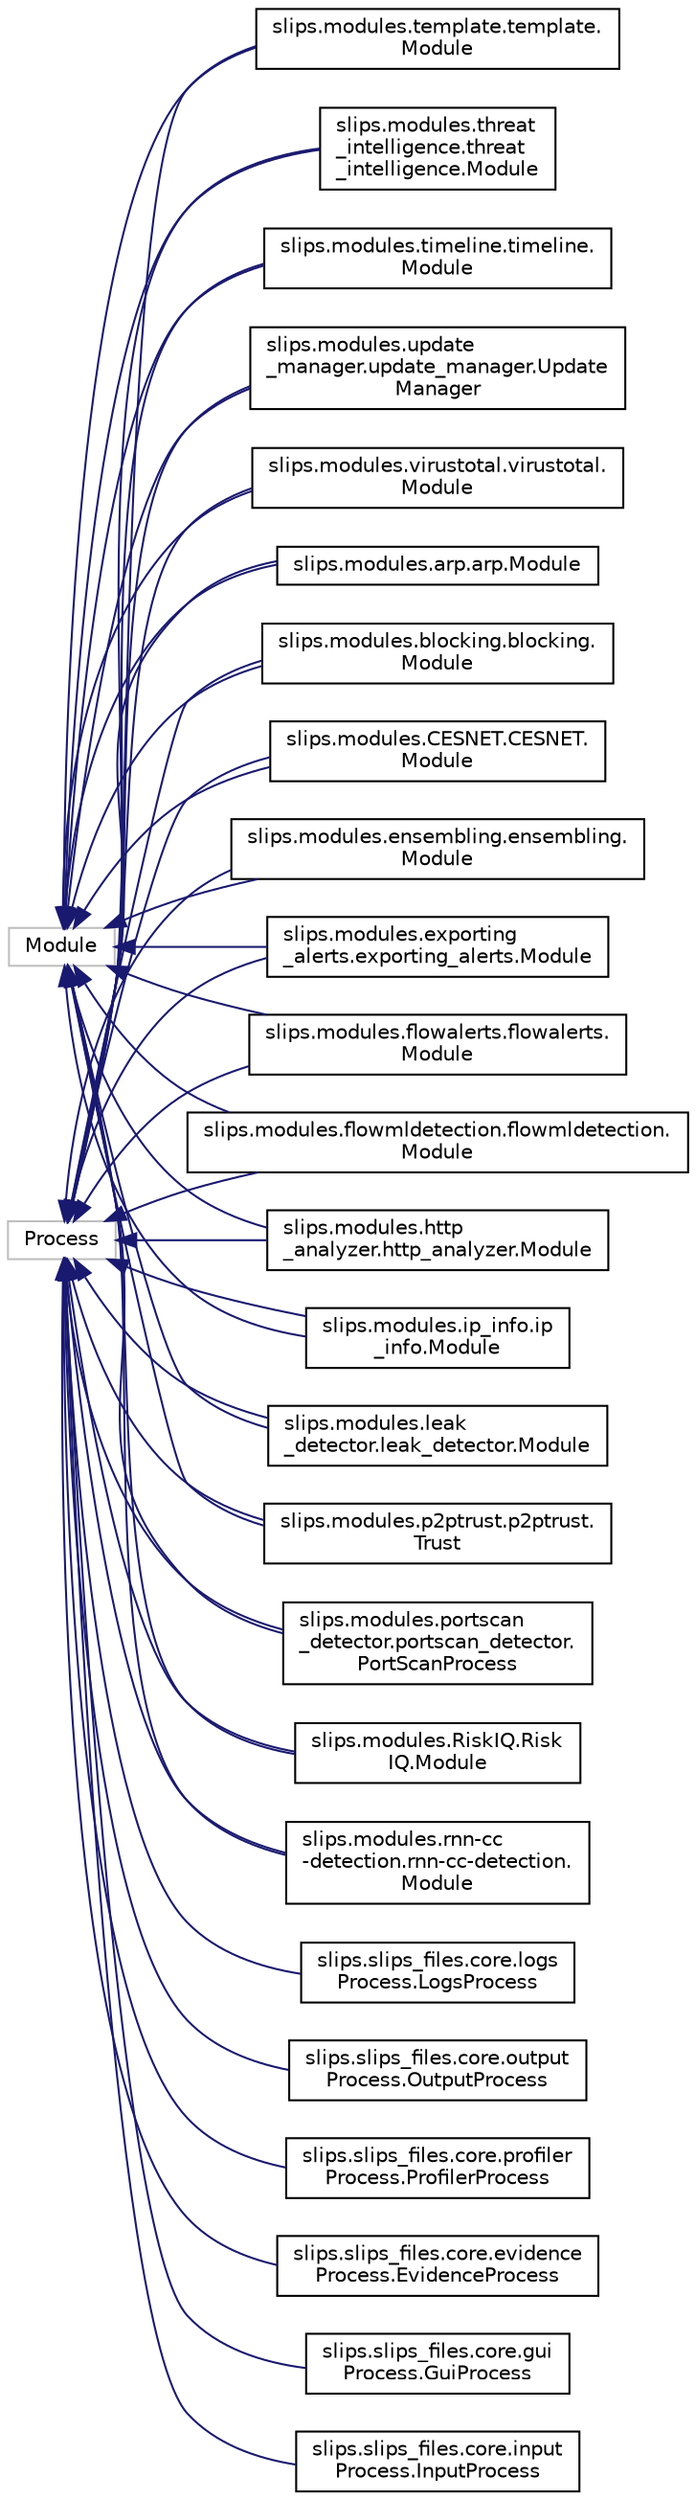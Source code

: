 digraph "Graphical Class Hierarchy"
{
 // LATEX_PDF_SIZE
  edge [fontname="Helvetica",fontsize="10",labelfontname="Helvetica",labelfontsize="10"];
  node [fontname="Helvetica",fontsize="10",shape=record];
  rankdir="LR";
  Node54 [label="Module",height=0.2,width=0.4,color="grey75", fillcolor="white", style="filled",tooltip=" "];
  Node54 -> Node0 [dir="back",color="midnightblue",fontsize="10",style="solid",fontname="Helvetica"];
  Node0 [label="slips.modules.arp.arp.Module",height=0.2,width=0.4,color="black", fillcolor="white", style="filled",URL="$da/d7b/classslips_1_1modules_1_1arp_1_1arp_1_1Module.html",tooltip=" "];
  Node54 -> Node9 [dir="back",color="midnightblue",fontsize="10",style="solid",fontname="Helvetica"];
  Node9 [label="slips.modules.blocking.blocking.\lModule",height=0.2,width=0.4,color="black", fillcolor="white", style="filled",URL="$d4/dc7/classslips_1_1modules_1_1blocking_1_1blocking_1_1Module.html",tooltip=" "];
  Node54 -> Node10 [dir="back",color="midnightblue",fontsize="10",style="solid",fontname="Helvetica"];
  Node10 [label="slips.modules.CESNET.CESNET.\lModule",height=0.2,width=0.4,color="black", fillcolor="white", style="filled",URL="$d8/d9e/classslips_1_1modules_1_1CESNET_1_1CESNET_1_1Module.html",tooltip=" "];
  Node54 -> Node11 [dir="back",color="midnightblue",fontsize="10",style="solid",fontname="Helvetica"];
  Node11 [label="slips.modules.ensembling.ensembling.\lModule",height=0.2,width=0.4,color="black", fillcolor="white", style="filled",URL="$d3/d3c/classslips_1_1modules_1_1ensembling_1_1ensembling_1_1Module.html",tooltip=" "];
  Node54 -> Node12 [dir="back",color="midnightblue",fontsize="10",style="solid",fontname="Helvetica"];
  Node12 [label="slips.modules.exporting\l_alerts.exporting_alerts.Module",height=0.2,width=0.4,color="black", fillcolor="white", style="filled",URL="$d6/d1c/classslips_1_1modules_1_1exporting__alerts_1_1exporting__alerts_1_1Module.html",tooltip=" "];
  Node54 -> Node13 [dir="back",color="midnightblue",fontsize="10",style="solid",fontname="Helvetica"];
  Node13 [label="slips.modules.flowalerts.flowalerts.\lModule",height=0.2,width=0.4,color="black", fillcolor="white", style="filled",URL="$d8/d05/classslips_1_1modules_1_1flowalerts_1_1flowalerts_1_1Module.html",tooltip=" "];
  Node54 -> Node14 [dir="back",color="midnightblue",fontsize="10",style="solid",fontname="Helvetica"];
  Node14 [label="slips.modules.flowmldetection.flowmldetection.\lModule",height=0.2,width=0.4,color="black", fillcolor="white", style="filled",URL="$df/de5/classslips_1_1modules_1_1flowmldetection_1_1flowmldetection_1_1Module.html",tooltip=" "];
  Node54 -> Node15 [dir="back",color="midnightblue",fontsize="10",style="solid",fontname="Helvetica"];
  Node15 [label="slips.modules.http\l_analyzer.http_analyzer.Module",height=0.2,width=0.4,color="black", fillcolor="white", style="filled",URL="$de/d5b/classslips_1_1modules_1_1http__analyzer_1_1http__analyzer_1_1Module.html",tooltip=" "];
  Node54 -> Node16 [dir="back",color="midnightblue",fontsize="10",style="solid",fontname="Helvetica"];
  Node16 [label="slips.modules.ip_info.ip\l_info.Module",height=0.2,width=0.4,color="black", fillcolor="white", style="filled",URL="$d8/d46/classslips_1_1modules_1_1ip__info_1_1ip__info_1_1Module.html",tooltip=" "];
  Node54 -> Node17 [dir="back",color="midnightblue",fontsize="10",style="solid",fontname="Helvetica"];
  Node17 [label="slips.modules.leak\l_detector.leak_detector.Module",height=0.2,width=0.4,color="black", fillcolor="white", style="filled",URL="$d8/d58/classslips_1_1modules_1_1leak__detector_1_1leak__detector_1_1Module.html",tooltip=" "];
  Node54 -> Node18 [dir="back",color="midnightblue",fontsize="10",style="solid",fontname="Helvetica"];
  Node18 [label="slips.modules.p2ptrust.p2ptrust.\lTrust",height=0.2,width=0.4,color="black", fillcolor="white", style="filled",URL="$dd/d72/classslips_1_1modules_1_1p2ptrust_1_1p2ptrust_1_1Trust.html",tooltip=" "];
  Node54 -> Node19 [dir="back",color="midnightblue",fontsize="10",style="solid",fontname="Helvetica"];
  Node19 [label="slips.modules.portscan\l_detector.portscan_detector.\lPortScanProcess",height=0.2,width=0.4,color="black", fillcolor="white", style="filled",URL="$d8/d87/classslips_1_1modules_1_1portscan__detector_1_1portscan__detector_1_1PortScanProcess.html",tooltip=" "];
  Node54 -> Node20 [dir="back",color="midnightblue",fontsize="10",style="solid",fontname="Helvetica"];
  Node20 [label="slips.modules.RiskIQ.Risk\lIQ.Module",height=0.2,width=0.4,color="black", fillcolor="white", style="filled",URL="$d8/d90/classslips_1_1modules_1_1RiskIQ_1_1RiskIQ_1_1Module.html",tooltip=" "];
  Node54 -> Node21 [dir="back",color="midnightblue",fontsize="10",style="solid",fontname="Helvetica"];
  Node21 [label="slips.modules.rnn-cc\l-detection.rnn-cc-detection.\lModule",height=0.2,width=0.4,color="black", fillcolor="white", style="filled",URL="$de/d1a/classslips_1_1modules_1_1rnn-cc-detection_1_1rnn-cc-detection_1_1Module.html",tooltip=" "];
  Node54 -> Node22 [dir="back",color="midnightblue",fontsize="10",style="solid",fontname="Helvetica"];
  Node22 [label="slips.modules.template.template.\lModule",height=0.2,width=0.4,color="black", fillcolor="white", style="filled",URL="$d5/d8b/classslips_1_1modules_1_1template_1_1template_1_1Module.html",tooltip=" "];
  Node54 -> Node23 [dir="back",color="midnightblue",fontsize="10",style="solid",fontname="Helvetica"];
  Node23 [label="slips.modules.threat\l_intelligence.threat\l_intelligence.Module",height=0.2,width=0.4,color="black", fillcolor="white", style="filled",URL="$d4/d5c/classslips_1_1modules_1_1threat__intelligence_1_1threat__intelligence_1_1Module.html",tooltip=" "];
  Node54 -> Node24 [dir="back",color="midnightblue",fontsize="10",style="solid",fontname="Helvetica"];
  Node24 [label="slips.modules.timeline.timeline.\lModule",height=0.2,width=0.4,color="black", fillcolor="white", style="filled",URL="$d6/d9c/classslips_1_1modules_1_1timeline_1_1timeline_1_1Module.html",tooltip=" "];
  Node54 -> Node25 [dir="back",color="midnightblue",fontsize="10",style="solid",fontname="Helvetica"];
  Node25 [label="slips.modules.update\l_manager.update_manager.Update\lManager",height=0.2,width=0.4,color="black", fillcolor="white", style="filled",URL="$d8/d37/classslips_1_1modules_1_1update__manager_1_1update__manager_1_1UpdateManager.html",tooltip=" "];
  Node54 -> Node26 [dir="back",color="midnightblue",fontsize="10",style="solid",fontname="Helvetica"];
  Node26 [label="slips.modules.virustotal.virustotal.\lModule",height=0.2,width=0.4,color="black", fillcolor="white", style="filled",URL="$dd/d6a/classslips_1_1modules_1_1virustotal_1_1virustotal_1_1Module.html",tooltip=" "];
  Node7 [label="Process",height=0.2,width=0.4,color="grey75", fillcolor="white", style="filled",tooltip=" "];
  Node7 -> Node0 [dir="back",color="midnightblue",fontsize="10",style="solid",fontname="Helvetica"];
  Node7 -> Node9 [dir="back",color="midnightblue",fontsize="10",style="solid",fontname="Helvetica"];
  Node7 -> Node10 [dir="back",color="midnightblue",fontsize="10",style="solid",fontname="Helvetica"];
  Node7 -> Node11 [dir="back",color="midnightblue",fontsize="10",style="solid",fontname="Helvetica"];
  Node7 -> Node12 [dir="back",color="midnightblue",fontsize="10",style="solid",fontname="Helvetica"];
  Node7 -> Node13 [dir="back",color="midnightblue",fontsize="10",style="solid",fontname="Helvetica"];
  Node7 -> Node14 [dir="back",color="midnightblue",fontsize="10",style="solid",fontname="Helvetica"];
  Node7 -> Node15 [dir="back",color="midnightblue",fontsize="10",style="solid",fontname="Helvetica"];
  Node7 -> Node16 [dir="back",color="midnightblue",fontsize="10",style="solid",fontname="Helvetica"];
  Node7 -> Node17 [dir="back",color="midnightblue",fontsize="10",style="solid",fontname="Helvetica"];
  Node7 -> Node18 [dir="back",color="midnightblue",fontsize="10",style="solid",fontname="Helvetica"];
  Node7 -> Node19 [dir="back",color="midnightblue",fontsize="10",style="solid",fontname="Helvetica"];
  Node7 -> Node20 [dir="back",color="midnightblue",fontsize="10",style="solid",fontname="Helvetica"];
  Node7 -> Node21 [dir="back",color="midnightblue",fontsize="10",style="solid",fontname="Helvetica"];
  Node7 -> Node22 [dir="back",color="midnightblue",fontsize="10",style="solid",fontname="Helvetica"];
  Node7 -> Node23 [dir="back",color="midnightblue",fontsize="10",style="solid",fontname="Helvetica"];
  Node7 -> Node24 [dir="back",color="midnightblue",fontsize="10",style="solid",fontname="Helvetica"];
  Node7 -> Node25 [dir="back",color="midnightblue",fontsize="10",style="solid",fontname="Helvetica"];
  Node7 -> Node26 [dir="back",color="midnightblue",fontsize="10",style="solid",fontname="Helvetica"];
  Node7 -> Node27 [dir="back",color="midnightblue",fontsize="10",style="solid",fontname="Helvetica"];
  Node27 [label="slips.slips_files.core.evidence\lProcess.EvidenceProcess",height=0.2,width=0.4,color="black", fillcolor="white", style="filled",URL="$d6/d50/classslips_1_1slips__files_1_1core_1_1evidenceProcess_1_1EvidenceProcess.html",tooltip=" "];
  Node7 -> Node28 [dir="back",color="midnightblue",fontsize="10",style="solid",fontname="Helvetica"];
  Node28 [label="slips.slips_files.core.gui\lProcess.GuiProcess",height=0.2,width=0.4,color="black", fillcolor="white", style="filled",URL="$dd/dde/classslips_1_1slips__files_1_1core_1_1guiProcess_1_1GuiProcess.html",tooltip=" "];
  Node7 -> Node29 [dir="back",color="midnightblue",fontsize="10",style="solid",fontname="Helvetica"];
  Node29 [label="slips.slips_files.core.input\lProcess.InputProcess",height=0.2,width=0.4,color="black", fillcolor="white", style="filled",URL="$d8/df4/classslips_1_1slips__files_1_1core_1_1inputProcess_1_1InputProcess.html",tooltip=" "];
  Node7 -> Node30 [dir="back",color="midnightblue",fontsize="10",style="solid",fontname="Helvetica"];
  Node30 [label="slips.slips_files.core.logs\lProcess.LogsProcess",height=0.2,width=0.4,color="black", fillcolor="white", style="filled",URL="$db/def/classslips_1_1slips__files_1_1core_1_1logsProcess_1_1LogsProcess.html",tooltip=" "];
  Node7 -> Node31 [dir="back",color="midnightblue",fontsize="10",style="solid",fontname="Helvetica"];
  Node31 [label="slips.slips_files.core.output\lProcess.OutputProcess",height=0.2,width=0.4,color="black", fillcolor="white", style="filled",URL="$d8/d5c/classslips_1_1slips__files_1_1core_1_1outputProcess_1_1OutputProcess.html",tooltip=" "];
  Node7 -> Node32 [dir="back",color="midnightblue",fontsize="10",style="solid",fontname="Helvetica"];
  Node32 [label="slips.slips_files.core.profiler\lProcess.ProfilerProcess",height=0.2,width=0.4,color="black", fillcolor="white", style="filled",URL="$d7/dfc/classslips_1_1slips__files_1_1core_1_1profilerProcess_1_1ProfilerProcess.html",tooltip=" "];
}
